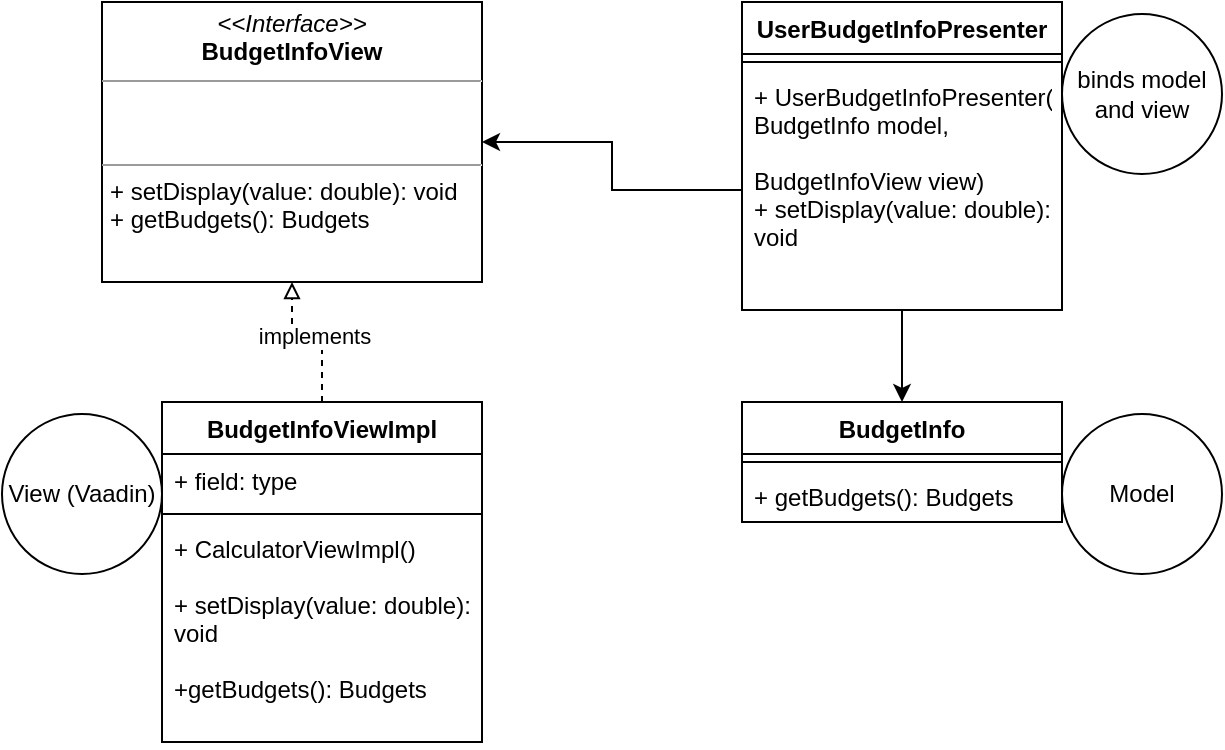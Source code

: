 <mxfile version="15.4.0" type="github">
  <diagram id="VEaD7B72BElkK8YyiV1R" name="Page-1">
    <mxGraphModel dx="1796" dy="517" grid="1" gridSize="10" guides="1" tooltips="1" connect="1" arrows="1" fold="1" page="1" pageScale="1" pageWidth="850" pageHeight="1100" math="0" shadow="0">
      <root>
        <mxCell id="0" />
        <mxCell id="1" parent="0" />
        <mxCell id="9cMMnHmITgyh7-pgQpCl-18" style="edgeStyle=orthogonalEdgeStyle;rounded=0;orthogonalLoop=1;jettySize=auto;html=1;dashed=1;endArrow=block;endFill=0;entryX=0.5;entryY=1;entryDx=0;entryDy=0;" edge="1" parent="1" source="9cMMnHmITgyh7-pgQpCl-1" target="9cMMnHmITgyh7-pgQpCl-26">
          <mxGeometry relative="1" as="geometry">
            <mxPoint x="170" y="370" as="targetPoint" />
          </mxGeometry>
        </mxCell>
        <mxCell id="9cMMnHmITgyh7-pgQpCl-19" value="implements" style="edgeLabel;html=1;align=center;verticalAlign=middle;resizable=0;points=[];" vertex="1" connectable="0" parent="9cMMnHmITgyh7-pgQpCl-18">
          <mxGeometry x="-0.089" y="-3" relative="1" as="geometry">
            <mxPoint as="offset" />
          </mxGeometry>
        </mxCell>
        <mxCell id="9cMMnHmITgyh7-pgQpCl-1" value="BudgetInfoViewImpl" style="swimlane;fontStyle=1;align=center;verticalAlign=top;childLayout=stackLayout;horizontal=1;startSize=26;horizontalStack=0;resizeParent=1;resizeParentMax=0;resizeLast=0;collapsible=1;marginBottom=0;" vertex="1" parent="1">
          <mxGeometry x="70" y="400" width="160" height="170" as="geometry" />
        </mxCell>
        <mxCell id="9cMMnHmITgyh7-pgQpCl-2" value="+ field: type" style="text;strokeColor=none;fillColor=none;align=left;verticalAlign=top;spacingLeft=4;spacingRight=4;overflow=hidden;rotatable=0;points=[[0,0.5],[1,0.5]];portConstraint=eastwest;" vertex="1" parent="9cMMnHmITgyh7-pgQpCl-1">
          <mxGeometry y="26" width="160" height="26" as="geometry" />
        </mxCell>
        <mxCell id="9cMMnHmITgyh7-pgQpCl-3" value="" style="line;strokeWidth=1;fillColor=none;align=left;verticalAlign=middle;spacingTop=-1;spacingLeft=3;spacingRight=3;rotatable=0;labelPosition=right;points=[];portConstraint=eastwest;" vertex="1" parent="9cMMnHmITgyh7-pgQpCl-1">
          <mxGeometry y="52" width="160" height="8" as="geometry" />
        </mxCell>
        <mxCell id="9cMMnHmITgyh7-pgQpCl-4" value="+ CalculatorViewImpl()&#xa;&#xa;+ setDisplay(value: double):&#xa;void&#xa;&#xa;+getBudgets(): Budgets&#xa;&#xa;" style="text;strokeColor=none;fillColor=none;align=left;verticalAlign=top;spacingLeft=4;spacingRight=4;overflow=hidden;rotatable=0;points=[[0,0.5],[1,0.5]];portConstraint=eastwest;" vertex="1" parent="9cMMnHmITgyh7-pgQpCl-1">
          <mxGeometry y="60" width="160" height="110" as="geometry" />
        </mxCell>
        <mxCell id="9cMMnHmITgyh7-pgQpCl-5" value="BudgetInfo" style="swimlane;fontStyle=1;align=center;verticalAlign=top;childLayout=stackLayout;horizontal=1;startSize=26;horizontalStack=0;resizeParent=1;resizeParentMax=0;resizeLast=0;collapsible=1;marginBottom=0;" vertex="1" parent="1">
          <mxGeometry x="360" y="400" width="160" height="60" as="geometry" />
        </mxCell>
        <mxCell id="9cMMnHmITgyh7-pgQpCl-7" value="" style="line;strokeWidth=1;fillColor=none;align=left;verticalAlign=middle;spacingTop=-1;spacingLeft=3;spacingRight=3;rotatable=0;labelPosition=right;points=[];portConstraint=eastwest;" vertex="1" parent="9cMMnHmITgyh7-pgQpCl-5">
          <mxGeometry y="26" width="160" height="8" as="geometry" />
        </mxCell>
        <mxCell id="9cMMnHmITgyh7-pgQpCl-8" value="+ getBudgets(): Budgets" style="text;strokeColor=none;fillColor=none;align=left;verticalAlign=top;spacingLeft=4;spacingRight=4;overflow=hidden;rotatable=0;points=[[0,0.5],[1,0.5]];portConstraint=eastwest;" vertex="1" parent="9cMMnHmITgyh7-pgQpCl-5">
          <mxGeometry y="34" width="160" height="26" as="geometry" />
        </mxCell>
        <mxCell id="9cMMnHmITgyh7-pgQpCl-24" style="edgeStyle=orthogonalEdgeStyle;rounded=0;orthogonalLoop=1;jettySize=auto;html=1;entryX=0.5;entryY=0;entryDx=0;entryDy=0;endArrow=classic;endFill=1;" edge="1" parent="1" source="9cMMnHmITgyh7-pgQpCl-13" target="9cMMnHmITgyh7-pgQpCl-5">
          <mxGeometry relative="1" as="geometry" />
        </mxCell>
        <mxCell id="9cMMnHmITgyh7-pgQpCl-13" value="UserBudgetInfoPresenter" style="swimlane;fontStyle=1;align=center;verticalAlign=top;childLayout=stackLayout;horizontal=1;startSize=26;horizontalStack=0;resizeParent=1;resizeParentMax=0;resizeLast=0;collapsible=1;marginBottom=0;" vertex="1" parent="1">
          <mxGeometry x="360" y="200" width="160" height="154" as="geometry" />
        </mxCell>
        <mxCell id="9cMMnHmITgyh7-pgQpCl-15" value="" style="line;strokeWidth=1;fillColor=none;align=left;verticalAlign=middle;spacingTop=-1;spacingLeft=3;spacingRight=3;rotatable=0;labelPosition=right;points=[];portConstraint=eastwest;" vertex="1" parent="9cMMnHmITgyh7-pgQpCl-13">
          <mxGeometry y="26" width="160" height="8" as="geometry" />
        </mxCell>
        <mxCell id="9cMMnHmITgyh7-pgQpCl-16" value="+ UserBudgetInfoPresenter(&#xa;BudgetInfo model, &#xa;&#xa;BudgetInfoView view)&#xa;+ setDisplay(value: double): &#xa;void&#xa;" style="text;strokeColor=none;fillColor=none;align=left;verticalAlign=top;spacingLeft=4;spacingRight=4;overflow=hidden;rotatable=0;points=[[0,0.5],[1,0.5]];portConstraint=eastwest;" vertex="1" parent="9cMMnHmITgyh7-pgQpCl-13">
          <mxGeometry y="34" width="160" height="120" as="geometry" />
        </mxCell>
        <mxCell id="9cMMnHmITgyh7-pgQpCl-21" value="Model" style="ellipse;whiteSpace=wrap;html=1;" vertex="1" parent="1">
          <mxGeometry x="520" y="406" width="80" height="80" as="geometry" />
        </mxCell>
        <mxCell id="9cMMnHmITgyh7-pgQpCl-22" value="binds model and view" style="ellipse;whiteSpace=wrap;html=1;" vertex="1" parent="1">
          <mxGeometry x="520" y="206" width="80" height="80" as="geometry" />
        </mxCell>
        <mxCell id="9cMMnHmITgyh7-pgQpCl-23" value="View (Vaadin)" style="ellipse;whiteSpace=wrap;html=1;" vertex="1" parent="1">
          <mxGeometry x="-10" y="406" width="80" height="80" as="geometry" />
        </mxCell>
        <mxCell id="9cMMnHmITgyh7-pgQpCl-25" style="edgeStyle=orthogonalEdgeStyle;rounded=0;orthogonalLoop=1;jettySize=auto;html=1;endArrow=classic;endFill=1;entryX=1;entryY=0.5;entryDx=0;entryDy=0;" edge="1" parent="1" source="9cMMnHmITgyh7-pgQpCl-16" target="9cMMnHmITgyh7-pgQpCl-26">
          <mxGeometry relative="1" as="geometry">
            <mxPoint x="260" y="260" as="targetPoint" />
          </mxGeometry>
        </mxCell>
        <mxCell id="9cMMnHmITgyh7-pgQpCl-26" value="&lt;p style=&quot;margin: 0px ; margin-top: 4px ; text-align: center&quot;&gt;&lt;i&gt;&amp;lt;&amp;lt;Interface&amp;gt;&amp;gt;&lt;/i&gt;&lt;br&gt;&lt;b&gt;BudgetInfoView&lt;/b&gt;&lt;/p&gt;&lt;hr size=&quot;1&quot;&gt;&lt;p style=&quot;margin: 0px ; margin-left: 4px&quot;&gt;&lt;br&gt;&lt;br&gt;&lt;/p&gt;&lt;hr size=&quot;1&quot;&gt;&lt;p style=&quot;margin: 0px ; margin-left: 4px&quot;&gt;+ setDisplay(value: double): void&lt;/p&gt;&lt;p style=&quot;margin: 0px ; margin-left: 4px&quot;&gt;+ getBudgets(): Budgets&lt;br&gt;&lt;/p&gt;" style="verticalAlign=top;align=left;overflow=fill;fontSize=12;fontFamily=Helvetica;html=1;" vertex="1" parent="1">
          <mxGeometry x="40" y="200" width="190" height="140" as="geometry" />
        </mxCell>
      </root>
    </mxGraphModel>
  </diagram>
</mxfile>
